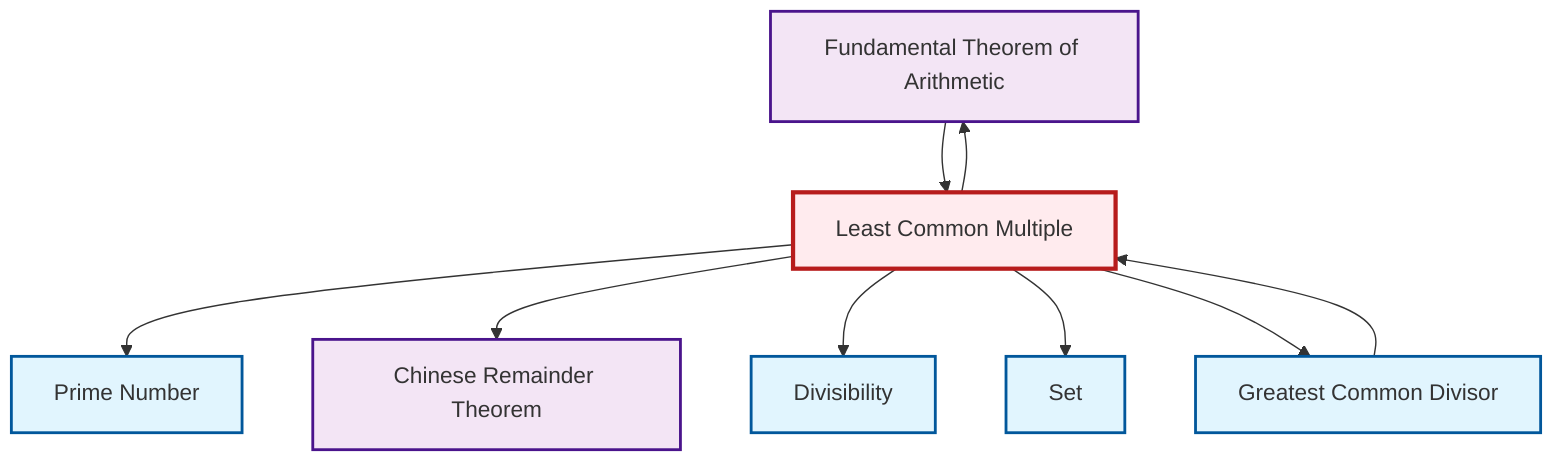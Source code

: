 graph TD
    classDef definition fill:#e1f5fe,stroke:#01579b,stroke-width:2px
    classDef theorem fill:#f3e5f5,stroke:#4a148c,stroke-width:2px
    classDef axiom fill:#fff3e0,stroke:#e65100,stroke-width:2px
    classDef example fill:#e8f5e9,stroke:#1b5e20,stroke-width:2px
    classDef current fill:#ffebee,stroke:#b71c1c,stroke-width:3px
    def-set["Set"]:::definition
    thm-fundamental-arithmetic["Fundamental Theorem of Arithmetic"]:::theorem
    def-lcm["Least Common Multiple"]:::definition
    thm-chinese-remainder["Chinese Remainder Theorem"]:::theorem
    def-prime["Prime Number"]:::definition
    def-divisibility["Divisibility"]:::definition
    def-gcd["Greatest Common Divisor"]:::definition
    def-lcm --> def-prime
    def-lcm --> thm-chinese-remainder
    def-lcm --> def-divisibility
    def-gcd --> def-lcm
    thm-fundamental-arithmetic --> def-lcm
    def-lcm --> def-set
    def-lcm --> def-gcd
    def-lcm --> thm-fundamental-arithmetic
    class def-lcm current